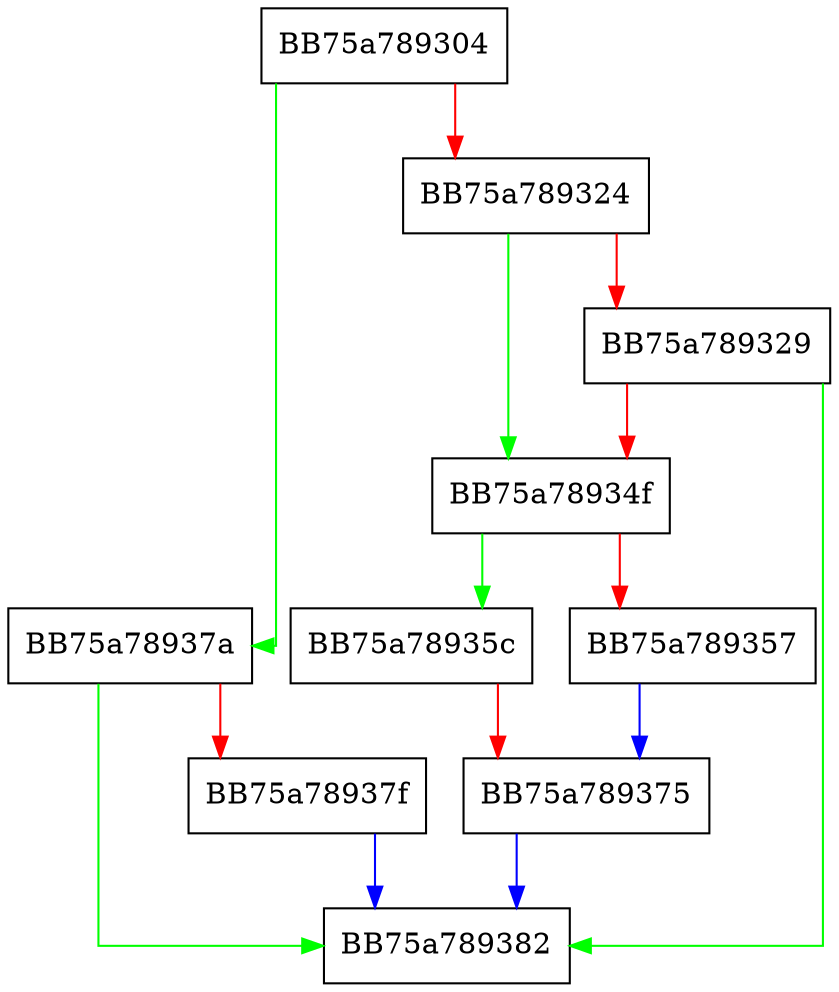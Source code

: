 digraph getString {
  node [shape="box"];
  graph [splines=ortho];
  BB75a789304 -> BB75a78937a [color="green"];
  BB75a789304 -> BB75a789324 [color="red"];
  BB75a789324 -> BB75a78934f [color="green"];
  BB75a789324 -> BB75a789329 [color="red"];
  BB75a789329 -> BB75a789382 [color="green"];
  BB75a789329 -> BB75a78934f [color="red"];
  BB75a78934f -> BB75a78935c [color="green"];
  BB75a78934f -> BB75a789357 [color="red"];
  BB75a789357 -> BB75a789375 [color="blue"];
  BB75a78935c -> BB75a789375 [color="red"];
  BB75a789375 -> BB75a789382 [color="blue"];
  BB75a78937a -> BB75a789382 [color="green"];
  BB75a78937a -> BB75a78937f [color="red"];
  BB75a78937f -> BB75a789382 [color="blue"];
}